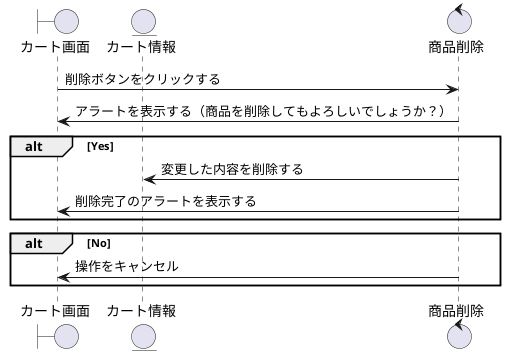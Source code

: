 @startuml shop

boundary カート画面 as kart
entity カート情報 as kartInfo
control 商品削除 as delete

kart -> delete: 削除ボタンをクリックする
delete -> kart: アラートを表示する（商品を削除してもよろしいでしょうか？）

alt Yes
    delete -> kartInfo: 変更した内容を削除する
    delete -> kart: 削除完了のアラートを表示する
end

alt No
    delete -> kart: 操作をキャンセル
end

@enduml